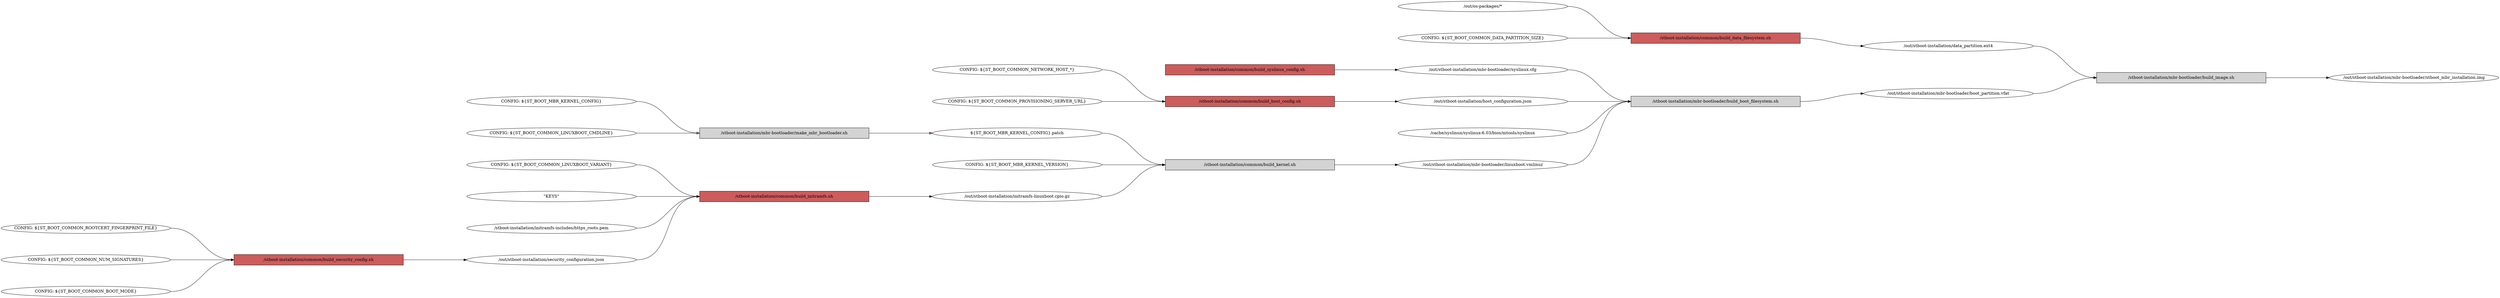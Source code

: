 digraph make_mbr_bootloader {	
	rankdir=LR
	node [shape=box style=filled fixedsize=true width=8]
	ranksep=3
	nodesep="1"
	constraint=false
	edge [headport="w" tailport="e"]
	







// "/stboot-installation/common/build_security_config.sh"
	"/stboot-installation/common/build_security_config.sh" [fillcolor = indianred]
	{
		node [style=solid shape=ellipse]
		//"/cache/configs/current/st_boot_mbr.conf"

		"CONFIG: ${ST_BOOT_COMMON_ROOTCERT_FINGERPRINT_FILE}"
		"CONFIG: ${ST_BOOT_COMMON_NUM_SIGNATURES}"
		"CONFIG: ${ST_BOOT_COMMON_BOOT_MODE}" 
	}
	-> 
	"/stboot-installation/common/build_security_config.sh" 
	->	
	{
		node [style=solid shape=ellipse]
		"/out/stboot-installation/security_configuration.json"
	}
		


// "/stboot-installation/common/build_initramfs.sh"
	"/stboot-installation/common/build_initramfs.sh" [fillcolor = indianred]

	{ 
		node [style=solid shape=ellipse]
		//"/cache/configs/current/st_boot_mbr.conf" 
		"CONFIG: ${ST_BOOT_COMMON_LINUXBOOT_VARIANT}"

		"/out/stboot-installation/security_configuration.json"

		"\"KEYS\""
		"/stboot-installation/initramfs-includes/https_roots.pem"

		// only variant debug/full
		// "/stboot-installation/initramfs-includes/netsetup.elv"
		// "netsetup.elv" 			
		// "/stboot-installation/initramfs-includes/start_cpu.elv"
		// "start_cpu.elv" 		
		// "/out/keys/cpu_keys/ssh_host_rsa_key"
		// "/etc/ssh/ssh_host_rsa_key" 
		// "/out/keys/cpu_keys/cpu_rsa.pub" 				
	}
	-> 
	"/stboot-installation/common/build_initramfs.sh"
	->
	{
		node [style=solid shape=ellipse]
		//"/out/stboot-installation/initramfs-linuxboot.cpio"
		"/out/stboot-installation/initramfs-linuxboot.cpio.gz"
	}


	
// "/stboot-installation/mbr-bootloader/make_mbr_bootloader.sh"

	{ 
		node [style=solid shape=ellipse]
		//"/cache/configs/current/st_boot_mbr.conf" 
		"CONFIG: ${ST_BOOT_MBR_KERNEL_CONFIG}"
		"CONFIG: ${ST_BOOT_COMMON_LINUXBOOT_CMDLINE}"
	}
	-> 
	"/stboot-installation/mbr-bootloader/make_mbr_bootloader.sh"
	->
	{
		node [style=solid shape=ellipse]
		"${ST_BOOT_MBR_KERNEL_CONFIG}.patch"
	}




// "/stboot-installation/common/build_kernel.sh"
[fillcolor = indianred]
	{ 
		node [style=solid shape=ellipse]
		//"/cache/configs/current/st_boot_mbr.conf" 
		
		"CONFIG: ${ST_BOOT_MBR_KERNEL_VERSION}"
		"${ST_BOOT_MBR_KERNEL_CONFIG}.patch"

		"/out/stboot-installation/initramfs-linuxboot.cpio.gz" // in defconfig aka "${ST_BOOT_MBR_KERNEL_CONFIG}.patch"
	}
	-> 
	"/stboot-installation/common/build_kernel.sh"
	->
	{
		node [style=solid shape=ellipse]
		// "/cache/gnupg/keyring.gpg"	// will be only cached
		"/out/stboot-installation/mbr-bootloader/linuxboot.vmlinuz"
	}



// "/stboot-installation/common/build_syslinux_config.sh"
	"/stboot-installation/common/build_syslinux_config.sh" [fillcolor = indianred]

	"/stboot-installation/common/build_syslinux_config.sh"
	->
	{
		node [style=solid shape=ellipse]
		"/out/stboot-installation/mbr-bootloader/syslinux.cfg"
	}



// "/stboot-installation/common/build_host_config.sh"
	"/stboot-installation/common/build_host_config.sh" [fillcolor = indianred]

	{ 
		node [style=solid shape=ellipse]
		//"/cache/configs/current/st_boot_mbr.conf" 
		"CONFIG: ${ST_BOOT_COMMON_NETWORK_HOST_*}"
		"CONFIG: ${ST_BOOT_COMMON_PROVISIONING_SERVER_URL}"
	}
	-> 
	"/stboot-installation/common/build_host_config.sh"
	->
	{
		node [style=solid shape=ellipse]
		"/out/stboot-installation/host_configuration.json"
	}



// "/stboot-installation/mbr-bootloader/build_boot_filesystem.sh"
	{ 
		node [style=solid shape=ellipse]
		"/cache/syslinux/syslinux-6.03/bios/mtools/syslinux"
		"/out/stboot-installation/mbr-bootloader/linuxboot.vmlinuz"
		"/out/stboot-installation/mbr-bootloader/syslinux.cfg"
		"/out/stboot-installation/host_configuration.json"
	}
	-> 
	"/stboot-installation/mbr-bootloader/build_boot_filesystem.sh"
	->
	{
		node [style=solid shape=ellipse]
		"/out/stboot-installation/mbr-bootloader/boot_partition.vfat"
	}




// "/stboot-installation/common/build_data_filesystem.sh"
	"/stboot-installation/common/build_data_filesystem.sh" [fillcolor = indianred]
	{ 
		node [style=solid shape=ellipse]
		"/out/os-packages/\*"
		//"/out/os-packages/local_boot_order_file"
		"CONFIG: ${ST_BOOT_COMMON_DATA_PARTITION_SIZE}"
	}
	-> 
	"/stboot-installation/common/build_data_filesystem.sh"
	->
	{
		node [style=solid shape=ellipse]
		"/out/stboot-installation/data_partition.ext4"
	}


// "/stboot-installation/mbr-bootloader/build_image.sh"

	{ 
		node [style=solid shape=ellipse]
		"/out/stboot-installation/mbr-bootloader/boot_partition.vfat"
		"/out/stboot-installation/data_partition.ext4"
	}
	-> 
	"/stboot-installation/mbr-bootloader/build_image.sh"
	->
	{
		node [style=solid shape=ellipse]
		"/out/stboot-installation/mbr-bootloader/stboot_mbr_installation.img"
	}

	
	
//	}
	
	
	
	
}
